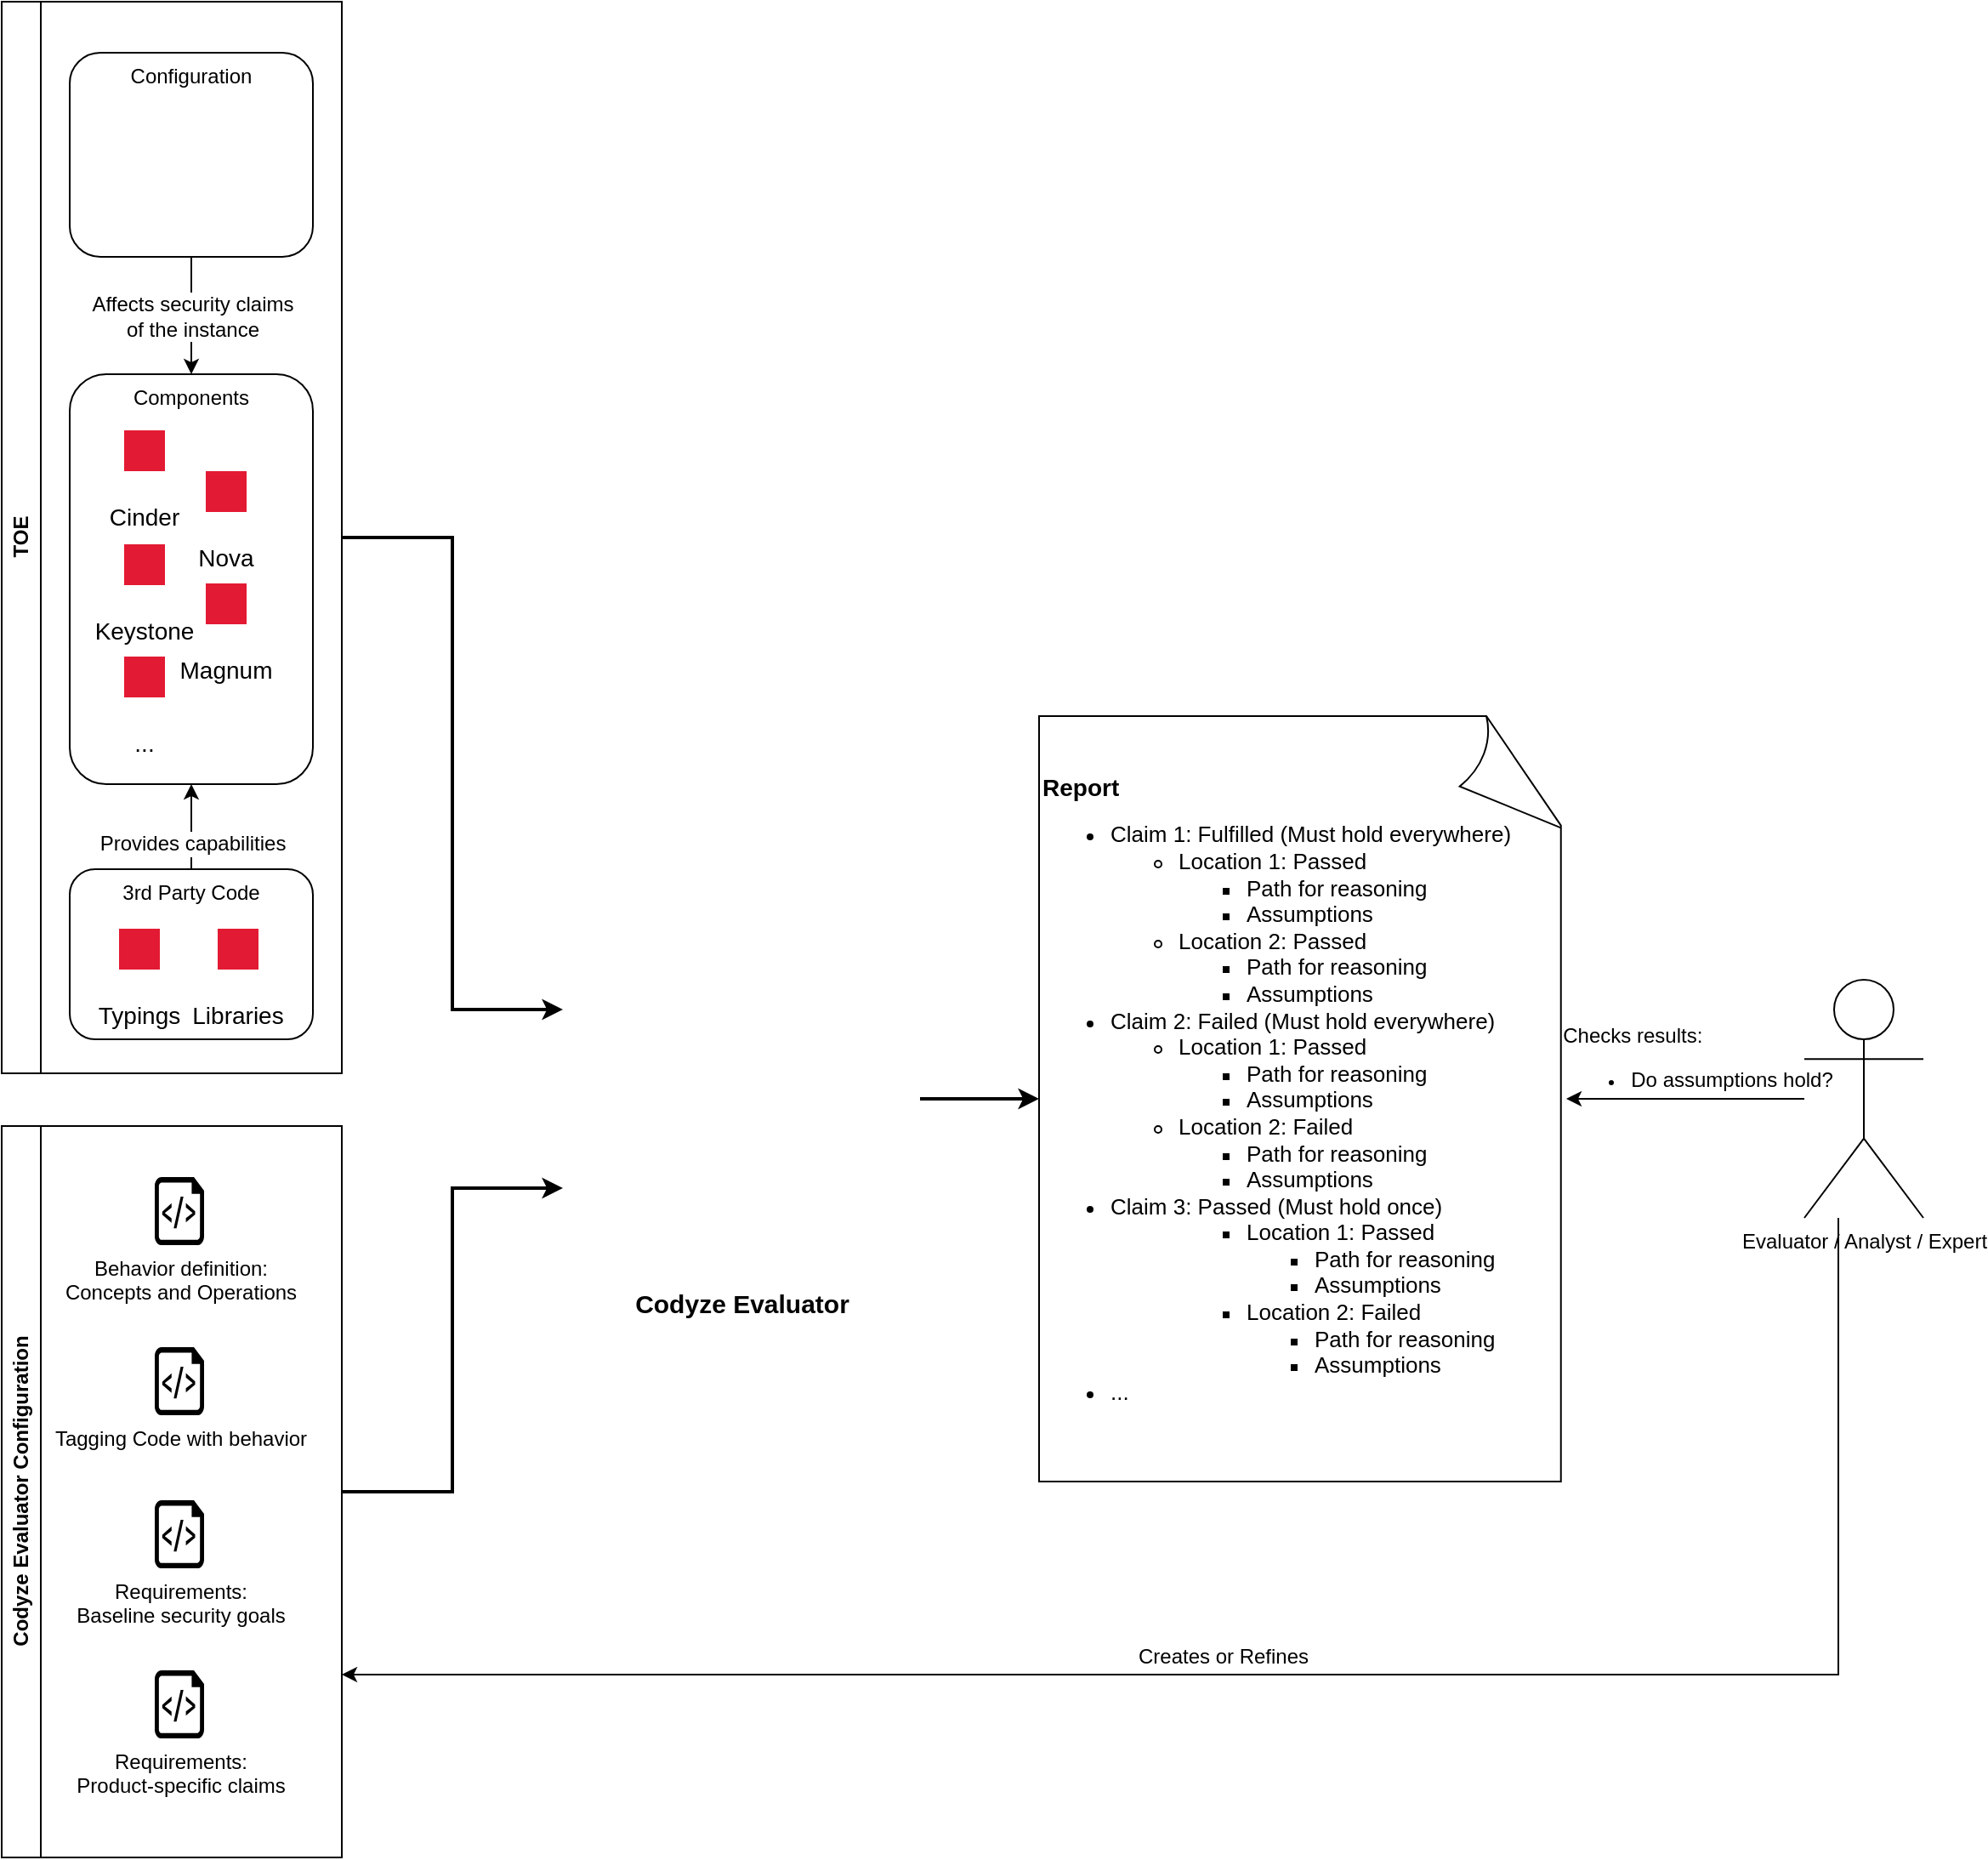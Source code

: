<mxfile version="27.0.6">
  <diagram name="Page-1" id="L78AJPJvc2NDhOua8oAC">
    <mxGraphModel dx="1018" dy="1858" grid="1" gridSize="10" guides="1" tooltips="1" connect="1" arrows="1" fold="1" page="1" pageScale="1" pageWidth="827" pageHeight="1169" math="0" shadow="0">
      <root>
        <mxCell id="0" />
        <mxCell id="1" parent="0" />
        <mxCell id="JvCo5mv1Kt_hMhOHNI84-17" value="Components" style="rounded=1;whiteSpace=wrap;html=1;fillColor=none;verticalAlign=top;" parent="1" vertex="1">
          <mxGeometry x="110" y="109" width="143" height="241" as="geometry" />
        </mxCell>
        <mxCell id="JvCo5mv1Kt_hMhOHNI84-1" value="Cinder" style="shape=rect;fillColor=none;aspect=fixed;resizable=0;labelPosition=center;verticalLabelPosition=bottom;align=center;verticalAlign=top;strokeColor=none;fontSize=14;" parent="1" vertex="1">
          <mxGeometry x="130" y="130" width="48" height="48" as="geometry" />
        </mxCell>
        <mxCell id="JvCo5mv1Kt_hMhOHNI84-2" value="" style="fillColor=#E31A33;strokeColor=none;dashed=0;outlineConnect=0;html=1;labelPosition=center;verticalLabelPosition=bottom;verticalAlign=top;part=1;movable=0;resizable=0;rotatable=0;shape=mxgraph.ibm_cloud.repo--source-code" parent="JvCo5mv1Kt_hMhOHNI84-1" vertex="1">
          <mxGeometry width="24" height="24" relative="1" as="geometry">
            <mxPoint x="12" y="12" as="offset" />
          </mxGeometry>
        </mxCell>
        <mxCell id="JvCo5mv1Kt_hMhOHNI84-4" value="Nova" style="shape=rect;fillColor=none;aspect=fixed;resizable=0;labelPosition=center;verticalLabelPosition=bottom;align=center;verticalAlign=top;strokeColor=none;fontSize=14;" parent="1" vertex="1">
          <mxGeometry x="178" y="154" width="48" height="48" as="geometry" />
        </mxCell>
        <mxCell id="JvCo5mv1Kt_hMhOHNI84-5" value="" style="fillColor=#E31A33;strokeColor=none;dashed=0;outlineConnect=0;html=1;labelPosition=center;verticalLabelPosition=bottom;verticalAlign=top;part=1;movable=0;resizable=0;rotatable=0;shape=mxgraph.ibm_cloud.repo--source-code" parent="JvCo5mv1Kt_hMhOHNI84-4" vertex="1">
          <mxGeometry width="24" height="24" relative="1" as="geometry">
            <mxPoint x="12" y="12" as="offset" />
          </mxGeometry>
        </mxCell>
        <mxCell id="JvCo5mv1Kt_hMhOHNI84-6" value="Keystone" style="shape=rect;fillColor=none;aspect=fixed;resizable=0;labelPosition=center;verticalLabelPosition=bottom;align=center;verticalAlign=top;strokeColor=none;fontSize=14;" parent="1" vertex="1">
          <mxGeometry x="130" y="197" width="48" height="48" as="geometry" />
        </mxCell>
        <mxCell id="JvCo5mv1Kt_hMhOHNI84-7" value="" style="fillColor=#E31A33;strokeColor=none;dashed=0;outlineConnect=0;html=1;labelPosition=center;verticalLabelPosition=bottom;verticalAlign=top;part=1;movable=0;resizable=0;rotatable=0;shape=mxgraph.ibm_cloud.repo--source-code" parent="JvCo5mv1Kt_hMhOHNI84-6" vertex="1">
          <mxGeometry width="24" height="24" relative="1" as="geometry">
            <mxPoint x="12" y="12" as="offset" />
          </mxGeometry>
        </mxCell>
        <mxCell id="JvCo5mv1Kt_hMhOHNI84-8" value="Magnum" style="shape=rect;fillColor=none;aspect=fixed;resizable=0;labelPosition=center;verticalLabelPosition=bottom;align=center;verticalAlign=top;strokeColor=none;fontSize=14;" parent="1" vertex="1">
          <mxGeometry x="178" y="220" width="48" height="48" as="geometry" />
        </mxCell>
        <mxCell id="JvCo5mv1Kt_hMhOHNI84-9" value="" style="fillColor=#E31A33;strokeColor=none;dashed=0;outlineConnect=0;html=1;labelPosition=center;verticalLabelPosition=bottom;verticalAlign=top;part=1;movable=0;resizable=0;rotatable=0;shape=mxgraph.ibm_cloud.repo--source-code" parent="JvCo5mv1Kt_hMhOHNI84-8" vertex="1">
          <mxGeometry width="24" height="24" relative="1" as="geometry">
            <mxPoint x="12" y="12" as="offset" />
          </mxGeometry>
        </mxCell>
        <mxCell id="JvCo5mv1Kt_hMhOHNI84-10" value="..." style="shape=rect;fillColor=none;aspect=fixed;resizable=0;labelPosition=center;verticalLabelPosition=bottom;align=center;verticalAlign=top;strokeColor=none;fontSize=14;" parent="1" vertex="1">
          <mxGeometry x="130" y="263" width="48" height="48" as="geometry" />
        </mxCell>
        <mxCell id="JvCo5mv1Kt_hMhOHNI84-11" value="" style="fillColor=#E31A33;strokeColor=none;dashed=0;outlineConnect=0;html=1;labelPosition=center;verticalLabelPosition=bottom;verticalAlign=top;part=1;movable=0;resizable=0;rotatable=0;shape=mxgraph.ibm_cloud.repo--source-code" parent="JvCo5mv1Kt_hMhOHNI84-10" vertex="1">
          <mxGeometry width="24" height="24" relative="1" as="geometry">
            <mxPoint x="12" y="12" as="offset" />
          </mxGeometry>
        </mxCell>
        <mxCell id="JvCo5mv1Kt_hMhOHNI84-39" style="edgeStyle=orthogonalEdgeStyle;rounded=0;orthogonalLoop=1;jettySize=auto;html=1;entryX=0.5;entryY=1;entryDx=0;entryDy=0;" parent="1" source="JvCo5mv1Kt_hMhOHNI84-18" target="JvCo5mv1Kt_hMhOHNI84-17" edge="1">
          <mxGeometry relative="1" as="geometry" />
        </mxCell>
        <mxCell id="JvCo5mv1Kt_hMhOHNI84-40" value="&lt;font style=&quot;font-size: 12px;&quot;&gt;Provides capabilities&lt;/font&gt;" style="edgeLabel;html=1;align=center;verticalAlign=middle;resizable=0;points=[];" parent="JvCo5mv1Kt_hMhOHNI84-39" vertex="1" connectable="0">
          <mxGeometry x="-0.4" y="1" relative="1" as="geometry">
            <mxPoint x="1" as="offset" />
          </mxGeometry>
        </mxCell>
        <mxCell id="JvCo5mv1Kt_hMhOHNI84-18" value="3rd Party Code" style="rounded=1;whiteSpace=wrap;html=1;fillColor=none;verticalAlign=top;" parent="1" vertex="1">
          <mxGeometry x="110" y="400" width="143" height="100" as="geometry" />
        </mxCell>
        <mxCell id="JvCo5mv1Kt_hMhOHNI84-19" value="Typings" style="shape=rect;fillColor=none;aspect=fixed;resizable=0;labelPosition=center;verticalLabelPosition=bottom;align=center;verticalAlign=top;strokeColor=none;fontSize=14;" parent="1" vertex="1">
          <mxGeometry x="127" y="423" width="48" height="48" as="geometry" />
        </mxCell>
        <mxCell id="JvCo5mv1Kt_hMhOHNI84-20" value="" style="fillColor=#E31A33;strokeColor=none;dashed=0;outlineConnect=0;html=1;labelPosition=center;verticalLabelPosition=bottom;verticalAlign=top;part=1;movable=0;resizable=0;rotatable=0;shape=mxgraph.ibm_cloud.repo--source-code" parent="JvCo5mv1Kt_hMhOHNI84-19" vertex="1">
          <mxGeometry width="24" height="24" relative="1" as="geometry">
            <mxPoint x="12" y="12" as="offset" />
          </mxGeometry>
        </mxCell>
        <mxCell id="JvCo5mv1Kt_hMhOHNI84-23" value="Libraries" style="shape=rect;fillColor=none;aspect=fixed;resizable=0;labelPosition=center;verticalLabelPosition=bottom;align=center;verticalAlign=top;strokeColor=none;fontSize=14;" parent="1" vertex="1">
          <mxGeometry x="185" y="423" width="48" height="48" as="geometry" />
        </mxCell>
        <mxCell id="JvCo5mv1Kt_hMhOHNI84-24" value="" style="fillColor=#E31A33;strokeColor=none;dashed=0;outlineConnect=0;html=1;labelPosition=center;verticalLabelPosition=bottom;verticalAlign=top;part=1;movable=0;resizable=0;rotatable=0;shape=mxgraph.ibm_cloud.repo--source-code" parent="JvCo5mv1Kt_hMhOHNI84-23" vertex="1">
          <mxGeometry width="24" height="24" relative="1" as="geometry">
            <mxPoint x="12" y="12" as="offset" />
          </mxGeometry>
        </mxCell>
        <mxCell id="JvCo5mv1Kt_hMhOHNI84-37" value="Affects security claims&lt;div&gt;of the instance&lt;/div&gt;" style="edgeStyle=orthogonalEdgeStyle;rounded=0;orthogonalLoop=1;jettySize=auto;html=1;exitX=0.5;exitY=1;exitDx=0;exitDy=0;entryX=0.5;entryY=0;entryDx=0;entryDy=0;fontSize=12;" parent="1" source="JvCo5mv1Kt_hMhOHNI84-33" target="JvCo5mv1Kt_hMhOHNI84-17" edge="1">
          <mxGeometry relative="1" as="geometry" />
        </mxCell>
        <mxCell id="JvCo5mv1Kt_hMhOHNI84-33" value="Configuration" style="rounded=1;whiteSpace=wrap;html=1;fillColor=none;verticalAlign=top;" parent="1" vertex="1">
          <mxGeometry x="110" y="-80" width="143" height="120" as="geometry" />
        </mxCell>
        <mxCell id="JvCo5mv1Kt_hMhOHNI84-34" value="" style="shape=image;html=1;verticalAlign=top;verticalLabelPosition=bottom;labelBackgroundColor=#ffffff;imageAspect=0;aspect=fixed;image=https://cdn4.iconfinder.com/data/icons/user-interface-181/32/Gear-128.png" parent="1" vertex="1">
          <mxGeometry x="130" y="-50" width="30" height="30" as="geometry" />
        </mxCell>
        <mxCell id="JvCo5mv1Kt_hMhOHNI84-35" value="" style="shape=image;html=1;verticalAlign=top;verticalLabelPosition=bottom;labelBackgroundColor=#ffffff;imageAspect=0;aspect=fixed;image=https://cdn4.iconfinder.com/data/icons/user-interface-181/32/Gear-128.png" parent="1" vertex="1">
          <mxGeometry x="194" y="-50" width="30" height="30" as="geometry" />
        </mxCell>
        <mxCell id="JvCo5mv1Kt_hMhOHNI84-36" value="" style="shape=image;html=1;verticalAlign=top;verticalLabelPosition=bottom;labelBackgroundColor=#ffffff;imageAspect=0;aspect=fixed;image=https://cdn4.iconfinder.com/data/icons/user-interface-181/32/Gear-128.png" parent="1" vertex="1">
          <mxGeometry x="166.5" y="-20" width="30" height="30" as="geometry" />
        </mxCell>
        <mxCell id="JvCo5mv1Kt_hMhOHNI84-55" style="edgeStyle=orthogonalEdgeStyle;rounded=0;orthogonalLoop=1;jettySize=auto;html=1;entryX=0;entryY=0.25;entryDx=0;entryDy=0;strokeWidth=2;" parent="1" source="JvCo5mv1Kt_hMhOHNI84-41" target="JvCo5mv1Kt_hMhOHNI84-54" edge="1">
          <mxGeometry relative="1" as="geometry" />
        </mxCell>
        <mxCell id="JvCo5mv1Kt_hMhOHNI84-41" value="TOE" style="swimlane;horizontal=0;whiteSpace=wrap;html=1;" parent="1" vertex="1">
          <mxGeometry x="70" y="-110" width="200" height="630" as="geometry" />
        </mxCell>
        <mxCell id="JvCo5mv1Kt_hMhOHNI84-56" style="edgeStyle=orthogonalEdgeStyle;rounded=0;orthogonalLoop=1;jettySize=auto;html=1;entryX=0;entryY=0.75;entryDx=0;entryDy=0;strokeWidth=2;" parent="1" source="JvCo5mv1Kt_hMhOHNI84-51" target="JvCo5mv1Kt_hMhOHNI84-54" edge="1">
          <mxGeometry relative="1" as="geometry" />
        </mxCell>
        <mxCell id="JvCo5mv1Kt_hMhOHNI84-51" value="Codyze Evaluator Configuration" style="swimlane;horizontal=0;whiteSpace=wrap;html=1;" parent="1" vertex="1">
          <mxGeometry x="70" y="551" width="200" height="430" as="geometry">
            <mxRectangle x="70" y="551" width="40" height="210" as="alternateBounds" />
          </mxGeometry>
        </mxCell>
        <mxCell id="JvCo5mv1Kt_hMhOHNI84-46" value="Requirements:&lt;br&gt;Baseline security goals" style="verticalLabelPosition=bottom;html=1;verticalAlign=top;align=center;strokeColor=none;fillColor=#000000;shape=mxgraph.azure.script_file;pointerEvents=1;" parent="JvCo5mv1Kt_hMhOHNI84-51" vertex="1">
          <mxGeometry x="90" y="220" width="29" height="40" as="geometry" />
        </mxCell>
        <mxCell id="JvCo5mv1Kt_hMhOHNI84-49" value="Requirements:&lt;br&gt;Product-specific claims" style="verticalLabelPosition=bottom;html=1;verticalAlign=top;align=center;strokeColor=none;fillColor=#000000;shape=mxgraph.azure.script_file;pointerEvents=1;" parent="JvCo5mv1Kt_hMhOHNI84-51" vertex="1">
          <mxGeometry x="90" y="320" width="29" height="40" as="geometry" />
        </mxCell>
        <mxCell id="JvCo5mv1Kt_hMhOHNI84-45" value="Tagging Code with behavior" style="verticalLabelPosition=bottom;html=1;verticalAlign=top;align=center;strokeColor=none;fillColor=#000000;shape=mxgraph.azure.script_file;pointerEvents=1;" parent="JvCo5mv1Kt_hMhOHNI84-51" vertex="1">
          <mxGeometry x="90" y="130" width="29" height="40" as="geometry" />
        </mxCell>
        <mxCell id="JvCo5mv1Kt_hMhOHNI84-44" value="Behavior definition:&lt;br&gt;Concepts and Operations" style="verticalLabelPosition=bottom;html=1;verticalAlign=top;align=center;strokeColor=none;fillColor=#000000;shape=mxgraph.azure.script_file;pointerEvents=1;strokeWidth=2;" parent="JvCo5mv1Kt_hMhOHNI84-51" vertex="1">
          <mxGeometry x="90" y="30" width="29" height="40" as="geometry" />
        </mxCell>
        <mxCell id="JvCo5mv1Kt_hMhOHNI84-58" style="edgeStyle=orthogonalEdgeStyle;rounded=0;orthogonalLoop=1;jettySize=auto;html=1;strokeWidth=2;" parent="1" source="JvCo5mv1Kt_hMhOHNI84-54" target="JvCo5mv1Kt_hMhOHNI84-57" edge="1">
          <mxGeometry relative="1" as="geometry" />
        </mxCell>
        <mxCell id="JvCo5mv1Kt_hMhOHNI84-54" value="&lt;font style=&quot;font-size: 15px;&quot;&gt;&lt;b&gt;Codyze Evaluator&lt;/b&gt;&lt;/font&gt;" style="shape=image;html=1;verticalAlign=top;verticalLabelPosition=bottom;labelBackgroundColor=#ffffff;imageAspect=0;aspect=fixed;image=https://cdn1.iconfinder.com/data/icons/seo-and-web-development-6/32/development_search_magnifier_magnifying_glass_loupe-67-128.png" parent="1" vertex="1">
          <mxGeometry x="400" y="430" width="210" height="210" as="geometry" />
        </mxCell>
        <mxCell id="JvCo5mv1Kt_hMhOHNI84-57" value="&lt;div style=&quot;&quot;&gt;&lt;b style=&quot;font-size: 14px; background-color: transparent; color: light-dark(rgb(0, 0, 0), rgb(255, 255, 255));&quot;&gt;Report&lt;/b&gt;&lt;/div&gt;&lt;div&gt;&lt;ul&gt;&lt;li style=&quot;&quot;&gt;&lt;font style=&quot;font-size: 13px;&quot;&gt;Claim 1: Fulfilled (Must hold everywhere)&lt;/font&gt;&lt;/li&gt;&lt;ul&gt;&lt;li style=&quot;&quot;&gt;&lt;font style=&quot;font-size: 13px;&quot;&gt;Location 1: Passed&lt;/font&gt;&lt;/li&gt;&lt;ul&gt;&lt;li style=&quot;&quot;&gt;&lt;font style=&quot;font-size: 13px;&quot;&gt;Path for reasoning&lt;/font&gt;&lt;/li&gt;&lt;li style=&quot;&quot;&gt;&lt;font style=&quot;font-size: 13px;&quot;&gt;Assumptions&lt;/font&gt;&lt;/li&gt;&lt;/ul&gt;&lt;li&gt;&lt;font style=&quot;font-size: 13px;&quot;&gt;Location 2: Passed&lt;/font&gt;&lt;/li&gt;&lt;ul&gt;&lt;li&gt;&lt;font style=&quot;font-size: 13px;&quot;&gt;Path for reasoning&lt;/font&gt;&lt;/li&gt;&lt;li&gt;&lt;font style=&quot;font-size: 13px;&quot;&gt;Assumptions&lt;/font&gt;&lt;/li&gt;&lt;/ul&gt;&lt;/ul&gt;&lt;li style=&quot;&quot;&gt;&lt;font style=&quot;font-size: 13px;&quot;&gt;Claim 2: Failed (Must hold everywhere)&lt;/font&gt;&lt;/li&gt;&lt;ul&gt;&lt;li style=&quot;&quot;&gt;&lt;font style=&quot;font-size: 13px;&quot;&gt;Location 1: Passed&lt;/font&gt;&lt;/li&gt;&lt;ul&gt;&lt;li style=&quot;&quot;&gt;&lt;span style=&quot;font-size: 13px;&quot;&gt;Path for reasoning&lt;/span&gt;&lt;/li&gt;&lt;li style=&quot;&quot;&gt;&lt;font style=&quot;font-size: 13px;&quot;&gt;Assumptions&lt;/font&gt;&lt;/li&gt;&lt;/ul&gt;&lt;li&gt;&lt;span style=&quot;background-color: transparent; color: light-dark(rgb(0, 0, 0), rgb(255, 255, 255)); font-size: 13px;&quot;&gt;Location 2: Failed&lt;/span&gt;&lt;/li&gt;&lt;ul&gt;&lt;li&gt;&lt;span style=&quot;background-color: transparent; color: light-dark(rgb(0, 0, 0), rgb(255, 255, 255)); font-size: 13px;&quot;&gt;Path for reasoning&lt;/span&gt;&lt;/li&gt;&lt;li&gt;&lt;span style=&quot;font-size: 13px;&quot;&gt;Assumptions&lt;/span&gt;&lt;/li&gt;&lt;/ul&gt;&lt;/ul&gt;&lt;li&gt;&lt;span style=&quot;font-size: 13px; background-color: transparent; color: light-dark(rgb(0, 0, 0), rgb(255, 255, 255));&quot;&gt;Claim 3: Passed (Must hold once)&lt;/span&gt;&lt;/li&gt;&lt;ul&gt;&lt;ul&gt;&lt;li&gt;&lt;span style=&quot;font-size: 13px; background-color: transparent; color: light-dark(rgb(0, 0, 0), rgb(255, 255, 255));&quot;&gt;Location 1: Passed&lt;/span&gt;&lt;/li&gt;&lt;ul&gt;&lt;li&gt;&lt;span style=&quot;font-size: 13px; background-color: transparent; color: light-dark(rgb(0, 0, 0), rgb(255, 255, 255));&quot;&gt;Path for reasoning&lt;/span&gt;&lt;/li&gt;&lt;li&gt;&lt;span style=&quot;font-size: 13px; background-color: transparent; color: light-dark(rgb(0, 0, 0), rgb(255, 255, 255));&quot;&gt;Assumptions&lt;/span&gt;&lt;/li&gt;&lt;/ul&gt;&lt;li&gt;&lt;span style=&quot;background-color: transparent; color: light-dark(rgb(0, 0, 0), rgb(255, 255, 255)); font-size: 13px;&quot;&gt;Location 2: Failed&lt;/span&gt;&lt;/li&gt;&lt;ul&gt;&lt;li&gt;&lt;span style=&quot;background-color: transparent; color: light-dark(rgb(0, 0, 0), rgb(255, 255, 255)); font-size: 13px;&quot;&gt;Path for reasoning&lt;/span&gt;&lt;/li&gt;&lt;li&gt;&lt;span style=&quot;font-size: 13px; background-color: transparent; color: light-dark(rgb(0, 0, 0), rgb(255, 255, 255));&quot;&gt;Assumptions&lt;/span&gt;&lt;/li&gt;&lt;/ul&gt;&lt;/ul&gt;&lt;/ul&gt;&lt;li&gt;&lt;span style=&quot;font-size: 13px;&quot;&gt;...&lt;/span&gt;&lt;/li&gt;&lt;/ul&gt;&lt;/div&gt;" style="whiteSpace=wrap;html=1;shape=mxgraph.basic.document;align=left;" parent="1" vertex="1">
          <mxGeometry x="680" y="310" width="310" height="450" as="geometry" />
        </mxCell>
        <mxCell id="JvCo5mv1Kt_hMhOHNI84-63" style="edgeStyle=orthogonalEdgeStyle;rounded=0;orthogonalLoop=1;jettySize=auto;html=1;entryX=1;entryY=0.75;entryDx=0;entryDy=0;" parent="1" source="JvCo5mv1Kt_hMhOHNI84-59" target="JvCo5mv1Kt_hMhOHNI84-51" edge="1">
          <mxGeometry relative="1" as="geometry">
            <Array as="points">
              <mxPoint x="1150" y="874" />
            </Array>
          </mxGeometry>
        </mxCell>
        <mxCell id="JvCo5mv1Kt_hMhOHNI84-64" value="&lt;font style=&quot;font-size: 12px;&quot;&gt;Creates or Refines&lt;/font&gt;" style="edgeLabel;html=1;align=center;verticalAlign=bottom;resizable=0;points=[];" parent="JvCo5mv1Kt_hMhOHNI84-63" vertex="1" connectable="0">
          <mxGeometry x="0.1" y="-2" relative="1" as="geometry">
            <mxPoint x="1" as="offset" />
          </mxGeometry>
        </mxCell>
        <mxCell id="JvCo5mv1Kt_hMhOHNI84-59" value="Evaluator / Analyst / Expert" style="shape=umlActor;verticalLabelPosition=bottom;verticalAlign=top;html=1;outlineConnect=0;" parent="1" vertex="1">
          <mxGeometry x="1130" y="465" width="70" height="140" as="geometry" />
        </mxCell>
        <mxCell id="JvCo5mv1Kt_hMhOHNI84-61" style="edgeStyle=orthogonalEdgeStyle;rounded=0;orthogonalLoop=1;jettySize=auto;html=1;entryX=1;entryY=0.5;entryDx=0;entryDy=0;entryPerimeter=0;" parent="1" source="JvCo5mv1Kt_hMhOHNI84-59" target="JvCo5mv1Kt_hMhOHNI84-57" edge="1">
          <mxGeometry relative="1" as="geometry" />
        </mxCell>
        <mxCell id="JvCo5mv1Kt_hMhOHNI84-62" value="&lt;div style=&quot;text-align: left;&quot;&gt;&lt;span style=&quot;color: light-dark(rgb(0, 0, 0), rgb(255, 255, 255));&quot;&gt;&lt;font style=&quot;font-size: 12px;&quot;&gt;Checks results:&lt;/font&gt;&lt;/span&gt;&lt;/div&gt;&lt;ul&gt;&lt;li style=&quot;text-align: left;&quot;&gt;&lt;font style=&quot;font-size: 12px;&quot;&gt;Do assumptions hold?&lt;/font&gt;&lt;/li&gt;&lt;/ul&gt;" style="edgeLabel;html=1;align=center;verticalAlign=middle;resizable=0;points=[];labelBackgroundColor=none;" parent="JvCo5mv1Kt_hMhOHNI84-61" vertex="1" connectable="0">
          <mxGeometry x="0.286" y="-1" relative="1" as="geometry">
            <mxPoint x="27" y="-18" as="offset" />
          </mxGeometry>
        </mxCell>
      </root>
    </mxGraphModel>
  </diagram>
</mxfile>
